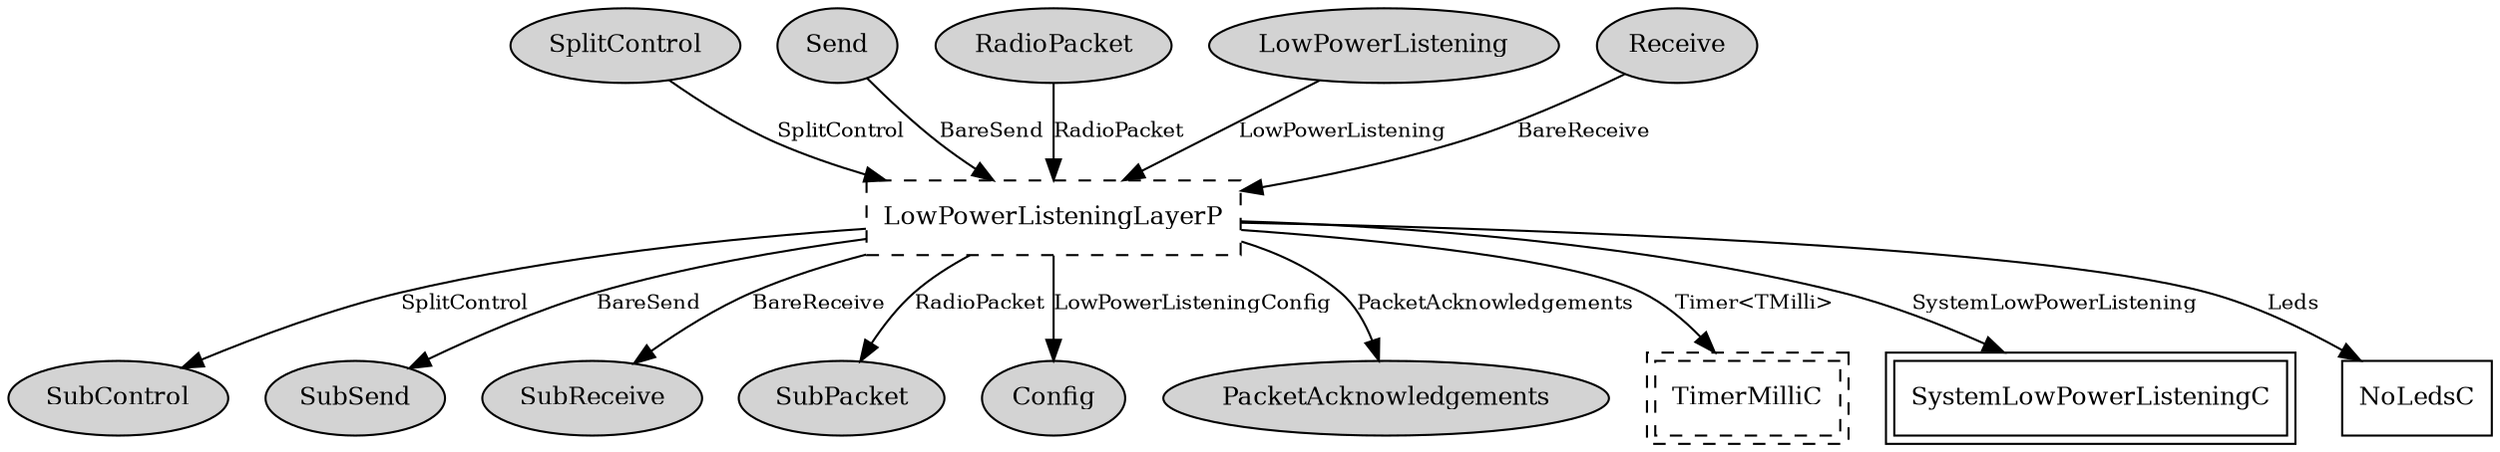 digraph "tos.lib.rfxlink.layers.LowPowerListeningLayerC" {
  n0x2ace822a8d08 [shape=ellipse, style=filled, label="SplitControl", fontsize=12];
  "LowPowerListeningLayerC.LowPowerListeningLayerP" [fontsize=12, shape=box, style=dashed, label="LowPowerListeningLayerP", URL="../chtml/tos.lib.rfxlink.layers.LowPowerListeningLayerP.html"];
  n0x2ace822a5848 [shape=ellipse, style=filled, label="Send", fontsize=12];
  "LowPowerListeningLayerC.LowPowerListeningLayerP" [fontsize=12, shape=box, style=dashed, label="LowPowerListeningLayerP", URL="../chtml/tos.lib.rfxlink.layers.LowPowerListeningLayerP.html"];
  n0x2ace822a4968 [shape=ellipse, style=filled, label="RadioPacket", fontsize=12];
  "LowPowerListeningLayerC.LowPowerListeningLayerP" [fontsize=12, shape=box, style=dashed, label="LowPowerListeningLayerP", URL="../chtml/tos.lib.rfxlink.layers.LowPowerListeningLayerP.html"];
  n0x2ace822a37b0 [shape=ellipse, style=filled, label="LowPowerListening", fontsize=12];
  "LowPowerListeningLayerC.LowPowerListeningLayerP" [fontsize=12, shape=box, style=dashed, label="LowPowerListeningLayerP", URL="../chtml/tos.lib.rfxlink.layers.LowPowerListeningLayerP.html"];
  n0x2ace822a4360 [shape=ellipse, style=filled, label="Receive", fontsize=12];
  "LowPowerListeningLayerC.LowPowerListeningLayerP" [fontsize=12, shape=box, style=dashed, label="LowPowerListeningLayerP", URL="../chtml/tos.lib.rfxlink.layers.LowPowerListeningLayerP.html"];
  "LowPowerListeningLayerC.LowPowerListeningLayerP" [fontsize=12, shape=box, style=dashed, label="LowPowerListeningLayerP", URL="../chtml/tos.lib.rfxlink.layers.LowPowerListeningLayerP.html"];
  n0x2ace822a2430 [shape=ellipse, style=filled, label="SubControl", fontsize=12];
  "LowPowerListeningLayerC.LowPowerListeningLayerP" [fontsize=12, shape=box, style=dashed, label="LowPowerListeningLayerP", URL="../chtml/tos.lib.rfxlink.layers.LowPowerListeningLayerP.html"];
  n0x2ace822a1020 [shape=ellipse, style=filled, label="SubSend", fontsize=12];
  "LowPowerListeningLayerC.LowPowerListeningLayerP" [fontsize=12, shape=box, style=dashed, label="LowPowerListeningLayerP", URL="../chtml/tos.lib.rfxlink.layers.LowPowerListeningLayerP.html"];
  n0x2ace822a19e0 [shape=ellipse, style=filled, label="SubReceive", fontsize=12];
  "LowPowerListeningLayerC.LowPowerListeningLayerP" [fontsize=12, shape=box, style=dashed, label="LowPowerListeningLayerP", URL="../chtml/tos.lib.rfxlink.layers.LowPowerListeningLayerP.html"];
  n0x2ace822a00c0 [shape=ellipse, style=filled, label="SubPacket", fontsize=12];
  "LowPowerListeningLayerC.LowPowerListeningLayerP" [fontsize=12, shape=box, style=dashed, label="LowPowerListeningLayerP", URL="../chtml/tos.lib.rfxlink.layers.LowPowerListeningLayerP.html"];
  n0x2ace8229f020 [shape=ellipse, style=filled, label="Config", fontsize=12];
  "LowPowerListeningLayerC.LowPowerListeningLayerP" [fontsize=12, shape=box, style=dashed, label="LowPowerListeningLayerP", URL="../chtml/tos.lib.rfxlink.layers.LowPowerListeningLayerP.html"];
  n0x2ace8229f9a8 [shape=ellipse, style=filled, label="PacketAcknowledgements", fontsize=12];
  "LowPowerListeningLayerC.LowPowerListeningLayerP" [fontsize=12, shape=box, style=dashed, label="LowPowerListeningLayerP", URL="../chtml/tos.lib.rfxlink.layers.LowPowerListeningLayerP.html"];
  "LowPowerListeningLayerC.TimerMilliC" [fontsize=12, shape=box,peripheries=2, style=dashed, label="TimerMilliC", URL="../chtml/tos.system.TimerMilliC.html"];
  "LowPowerListeningLayerC.LowPowerListeningLayerP" [fontsize=12, shape=box, style=dashed, label="LowPowerListeningLayerP", URL="../chtml/tos.lib.rfxlink.layers.LowPowerListeningLayerP.html"];
  "SystemLowPowerListeningC" [fontsize=12, shape=box,peripheries=2, URL="../chtml/tos.system.SystemLowPowerListeningC.html"];
  "LowPowerListeningLayerC.LowPowerListeningLayerP" [fontsize=12, shape=box, style=dashed, label="LowPowerListeningLayerP", URL="../chtml/tos.lib.rfxlink.layers.LowPowerListeningLayerP.html"];
  "NoLedsC" [fontsize=12, shape=box, URL="../chtml/tos.system.NoLedsC.html"];
  "n0x2ace822a8d08" -> "LowPowerListeningLayerC.LowPowerListeningLayerP" [label="SplitControl", URL="../ihtml/tos.interfaces.SplitControl.html", fontsize=10];
  "n0x2ace822a5848" -> "LowPowerListeningLayerC.LowPowerListeningLayerP" [label="BareSend", URL="../ihtml/tos.lib.rfxlink.util.BareSend.html", fontsize=10];
  "n0x2ace822a4968" -> "LowPowerListeningLayerC.LowPowerListeningLayerP" [label="RadioPacket", URL="../ihtml/tos.lib.rfxlink.util.RadioPacket.html", fontsize=10];
  "n0x2ace822a37b0" -> "LowPowerListeningLayerC.LowPowerListeningLayerP" [label="LowPowerListening", URL="../ihtml/tos.interfaces.LowPowerListening.html", fontsize=10];
  "n0x2ace822a4360" -> "LowPowerListeningLayerC.LowPowerListeningLayerP" [label="BareReceive", URL="../ihtml/tos.lib.rfxlink.util.BareReceive.html", fontsize=10];
  "LowPowerListeningLayerC.LowPowerListeningLayerP" -> "n0x2ace822a2430" [label="SplitControl", URL="../ihtml/tos.interfaces.SplitControl.html", fontsize=10];
  "LowPowerListeningLayerC.LowPowerListeningLayerP" -> "n0x2ace822a1020" [label="BareSend", URL="../ihtml/tos.lib.rfxlink.util.BareSend.html", fontsize=10];
  "LowPowerListeningLayerC.LowPowerListeningLayerP" -> "n0x2ace822a19e0" [label="BareReceive", URL="../ihtml/tos.lib.rfxlink.util.BareReceive.html", fontsize=10];
  "LowPowerListeningLayerC.LowPowerListeningLayerP" -> "n0x2ace822a00c0" [label="RadioPacket", URL="../ihtml/tos.lib.rfxlink.util.RadioPacket.html", fontsize=10];
  "LowPowerListeningLayerC.LowPowerListeningLayerP" -> "n0x2ace8229f020" [label="LowPowerListeningConfig", URL="../ihtml/tos.lib.rfxlink.layers.LowPowerListeningConfig.html", fontsize=10];
  "LowPowerListeningLayerC.LowPowerListeningLayerP" -> "n0x2ace8229f9a8" [label="PacketAcknowledgements", URL="../ihtml/tos.interfaces.PacketAcknowledgements.html", fontsize=10];
  "LowPowerListeningLayerC.LowPowerListeningLayerP" -> "LowPowerListeningLayerC.TimerMilliC" [label="Timer<TMilli>", URL="../ihtml/tos.lib.timer.Timer.html", fontsize=10];
  "LowPowerListeningLayerC.LowPowerListeningLayerP" -> "SystemLowPowerListeningC" [label="SystemLowPowerListening", URL="../ihtml/tos.interfaces.SystemLowPowerListening.html", fontsize=10];
  "LowPowerListeningLayerC.LowPowerListeningLayerP" -> "NoLedsC" [label="Leds", URL="../ihtml/tos.interfaces.Leds.html", fontsize=10];
}
